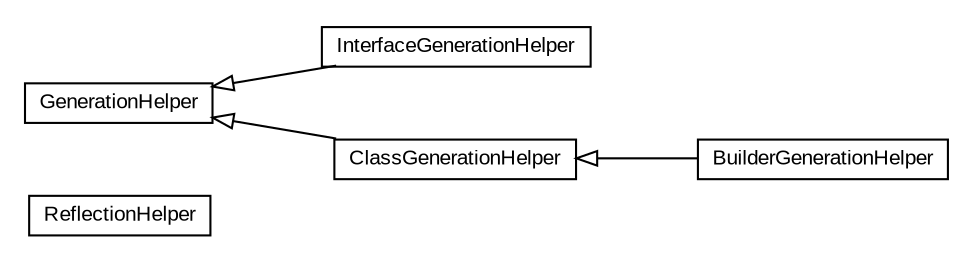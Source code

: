 #!/usr/local/bin/dot
#
# Class diagram 
# Generated by UMLGraph version R5_6-24-gf6e263 (http://www.umlgraph.org/)
#

digraph G {
	edge [fontname="arial",fontsize=10,labelfontname="arial",labelfontsize=10];
	node [fontname="arial",fontsize=10,shape=plaintext];
	nodesep=0.25;
	ranksep=0.5;
	rankdir=LR;
	// com.gwtplatform.dispatch.annotation.helper.ReflectionHelper
	c46515 [label=<<table title="com.gwtplatform.dispatch.annotation.helper.ReflectionHelper" border="0" cellborder="1" cellspacing="0" cellpadding="2" port="p" href="./ReflectionHelper.html">
		<tr><td><table border="0" cellspacing="0" cellpadding="1">
<tr><td align="center" balign="center"> ReflectionHelper </td></tr>
		</table></td></tr>
		</table>>, URL="./ReflectionHelper.html", fontname="arial", fontcolor="black", fontsize=10.0];
	// com.gwtplatform.dispatch.annotation.helper.InterfaceGenerationHelper
	c46516 [label=<<table title="com.gwtplatform.dispatch.annotation.helper.InterfaceGenerationHelper" border="0" cellborder="1" cellspacing="0" cellpadding="2" port="p" href="./InterfaceGenerationHelper.html">
		<tr><td><table border="0" cellspacing="0" cellpadding="1">
<tr><td align="center" balign="center"> InterfaceGenerationHelper </td></tr>
		</table></td></tr>
		</table>>, URL="./InterfaceGenerationHelper.html", fontname="arial", fontcolor="black", fontsize=10.0];
	// com.gwtplatform.dispatch.annotation.helper.GenerationHelper
	c46517 [label=<<table title="com.gwtplatform.dispatch.annotation.helper.GenerationHelper" border="0" cellborder="1" cellspacing="0" cellpadding="2" port="p" href="./GenerationHelper.html">
		<tr><td><table border="0" cellspacing="0" cellpadding="1">
<tr><td align="center" balign="center"> GenerationHelper </td></tr>
		</table></td></tr>
		</table>>, URL="./GenerationHelper.html", fontname="arial", fontcolor="black", fontsize=10.0];
	// com.gwtplatform.dispatch.annotation.helper.ClassGenerationHelper
	c46518 [label=<<table title="com.gwtplatform.dispatch.annotation.helper.ClassGenerationHelper" border="0" cellborder="1" cellspacing="0" cellpadding="2" port="p" href="./ClassGenerationHelper.html">
		<tr><td><table border="0" cellspacing="0" cellpadding="1">
<tr><td align="center" balign="center"> ClassGenerationHelper </td></tr>
		</table></td></tr>
		</table>>, URL="./ClassGenerationHelper.html", fontname="arial", fontcolor="black", fontsize=10.0];
	// com.gwtplatform.dispatch.annotation.helper.BuilderGenerationHelper
	c46519 [label=<<table title="com.gwtplatform.dispatch.annotation.helper.BuilderGenerationHelper" border="0" cellborder="1" cellspacing="0" cellpadding="2" port="p" href="./BuilderGenerationHelper.html">
		<tr><td><table border="0" cellspacing="0" cellpadding="1">
<tr><td align="center" balign="center"> BuilderGenerationHelper </td></tr>
		</table></td></tr>
		</table>>, URL="./BuilderGenerationHelper.html", fontname="arial", fontcolor="black", fontsize=10.0];
	//com.gwtplatform.dispatch.annotation.helper.InterfaceGenerationHelper extends com.gwtplatform.dispatch.annotation.helper.GenerationHelper
	c46517:p -> c46516:p [dir=back,arrowtail=empty];
	//com.gwtplatform.dispatch.annotation.helper.ClassGenerationHelper extends com.gwtplatform.dispatch.annotation.helper.GenerationHelper
	c46517:p -> c46518:p [dir=back,arrowtail=empty];
	//com.gwtplatform.dispatch.annotation.helper.BuilderGenerationHelper extends com.gwtplatform.dispatch.annotation.helper.ClassGenerationHelper
	c46518:p -> c46519:p [dir=back,arrowtail=empty];
}

